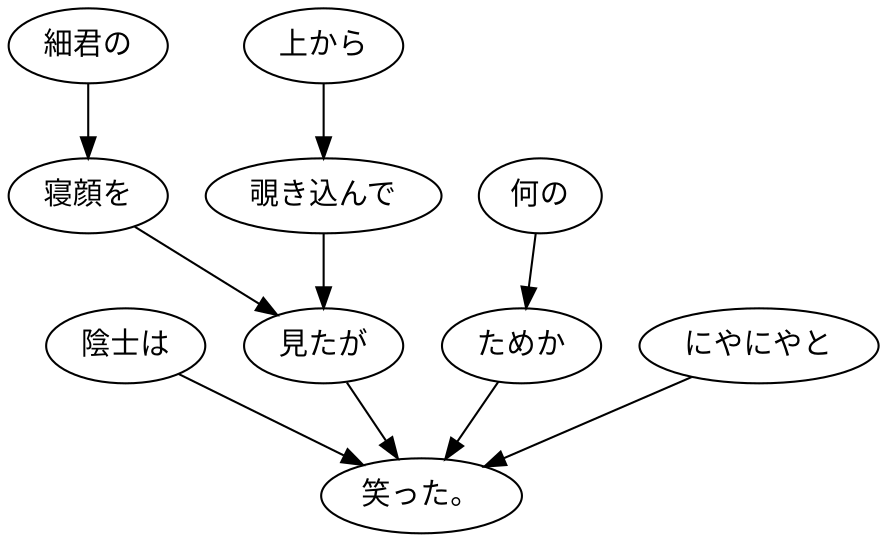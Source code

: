 digraph graph2832 {
	node0 [label="陰士は"];
	node1 [label="細君の"];
	node2 [label="寝顔を"];
	node3 [label="上から"];
	node4 [label="覗き込んで"];
	node5 [label="見たが"];
	node6 [label="何の"];
	node7 [label="ためか"];
	node8 [label="にやにやと"];
	node9 [label="笑った。"];
	node0 -> node9;
	node1 -> node2;
	node2 -> node5;
	node3 -> node4;
	node4 -> node5;
	node5 -> node9;
	node6 -> node7;
	node7 -> node9;
	node8 -> node9;
}
